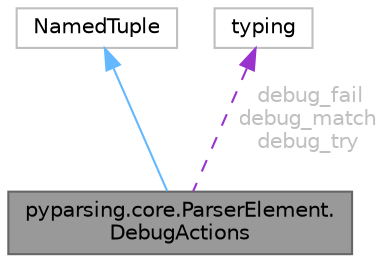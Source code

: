 digraph "pyparsing.core.ParserElement.DebugActions"
{
 // LATEX_PDF_SIZE
  bgcolor="transparent";
  edge [fontname=Helvetica,fontsize=10,labelfontname=Helvetica,labelfontsize=10];
  node [fontname=Helvetica,fontsize=10,shape=box,height=0.2,width=0.4];
  Node1 [id="Node000001",label="pyparsing.core.ParserElement.\lDebugActions",height=0.2,width=0.4,color="gray40", fillcolor="grey60", style="filled", fontcolor="black",tooltip=" "];
  Node2 -> Node1 [id="edge3_Node000001_Node000002",dir="back",color="steelblue1",style="solid",tooltip=" "];
  Node2 [id="Node000002",label="NamedTuple",height=0.2,width=0.4,color="grey75", fillcolor="white", style="filled",URL="$d1/d99/classNamedTuple.html",tooltip=" "];
  Node3 -> Node1 [id="edge4_Node000001_Node000003",dir="back",color="darkorchid3",style="dashed",tooltip=" ",label=" debug_fail\ndebug_match\ndebug_try",fontcolor="grey" ];
  Node3 [id="Node000003",label="typing",height=0.2,width=0.4,color="grey75", fillcolor="white", style="filled",tooltip=" "];
}
